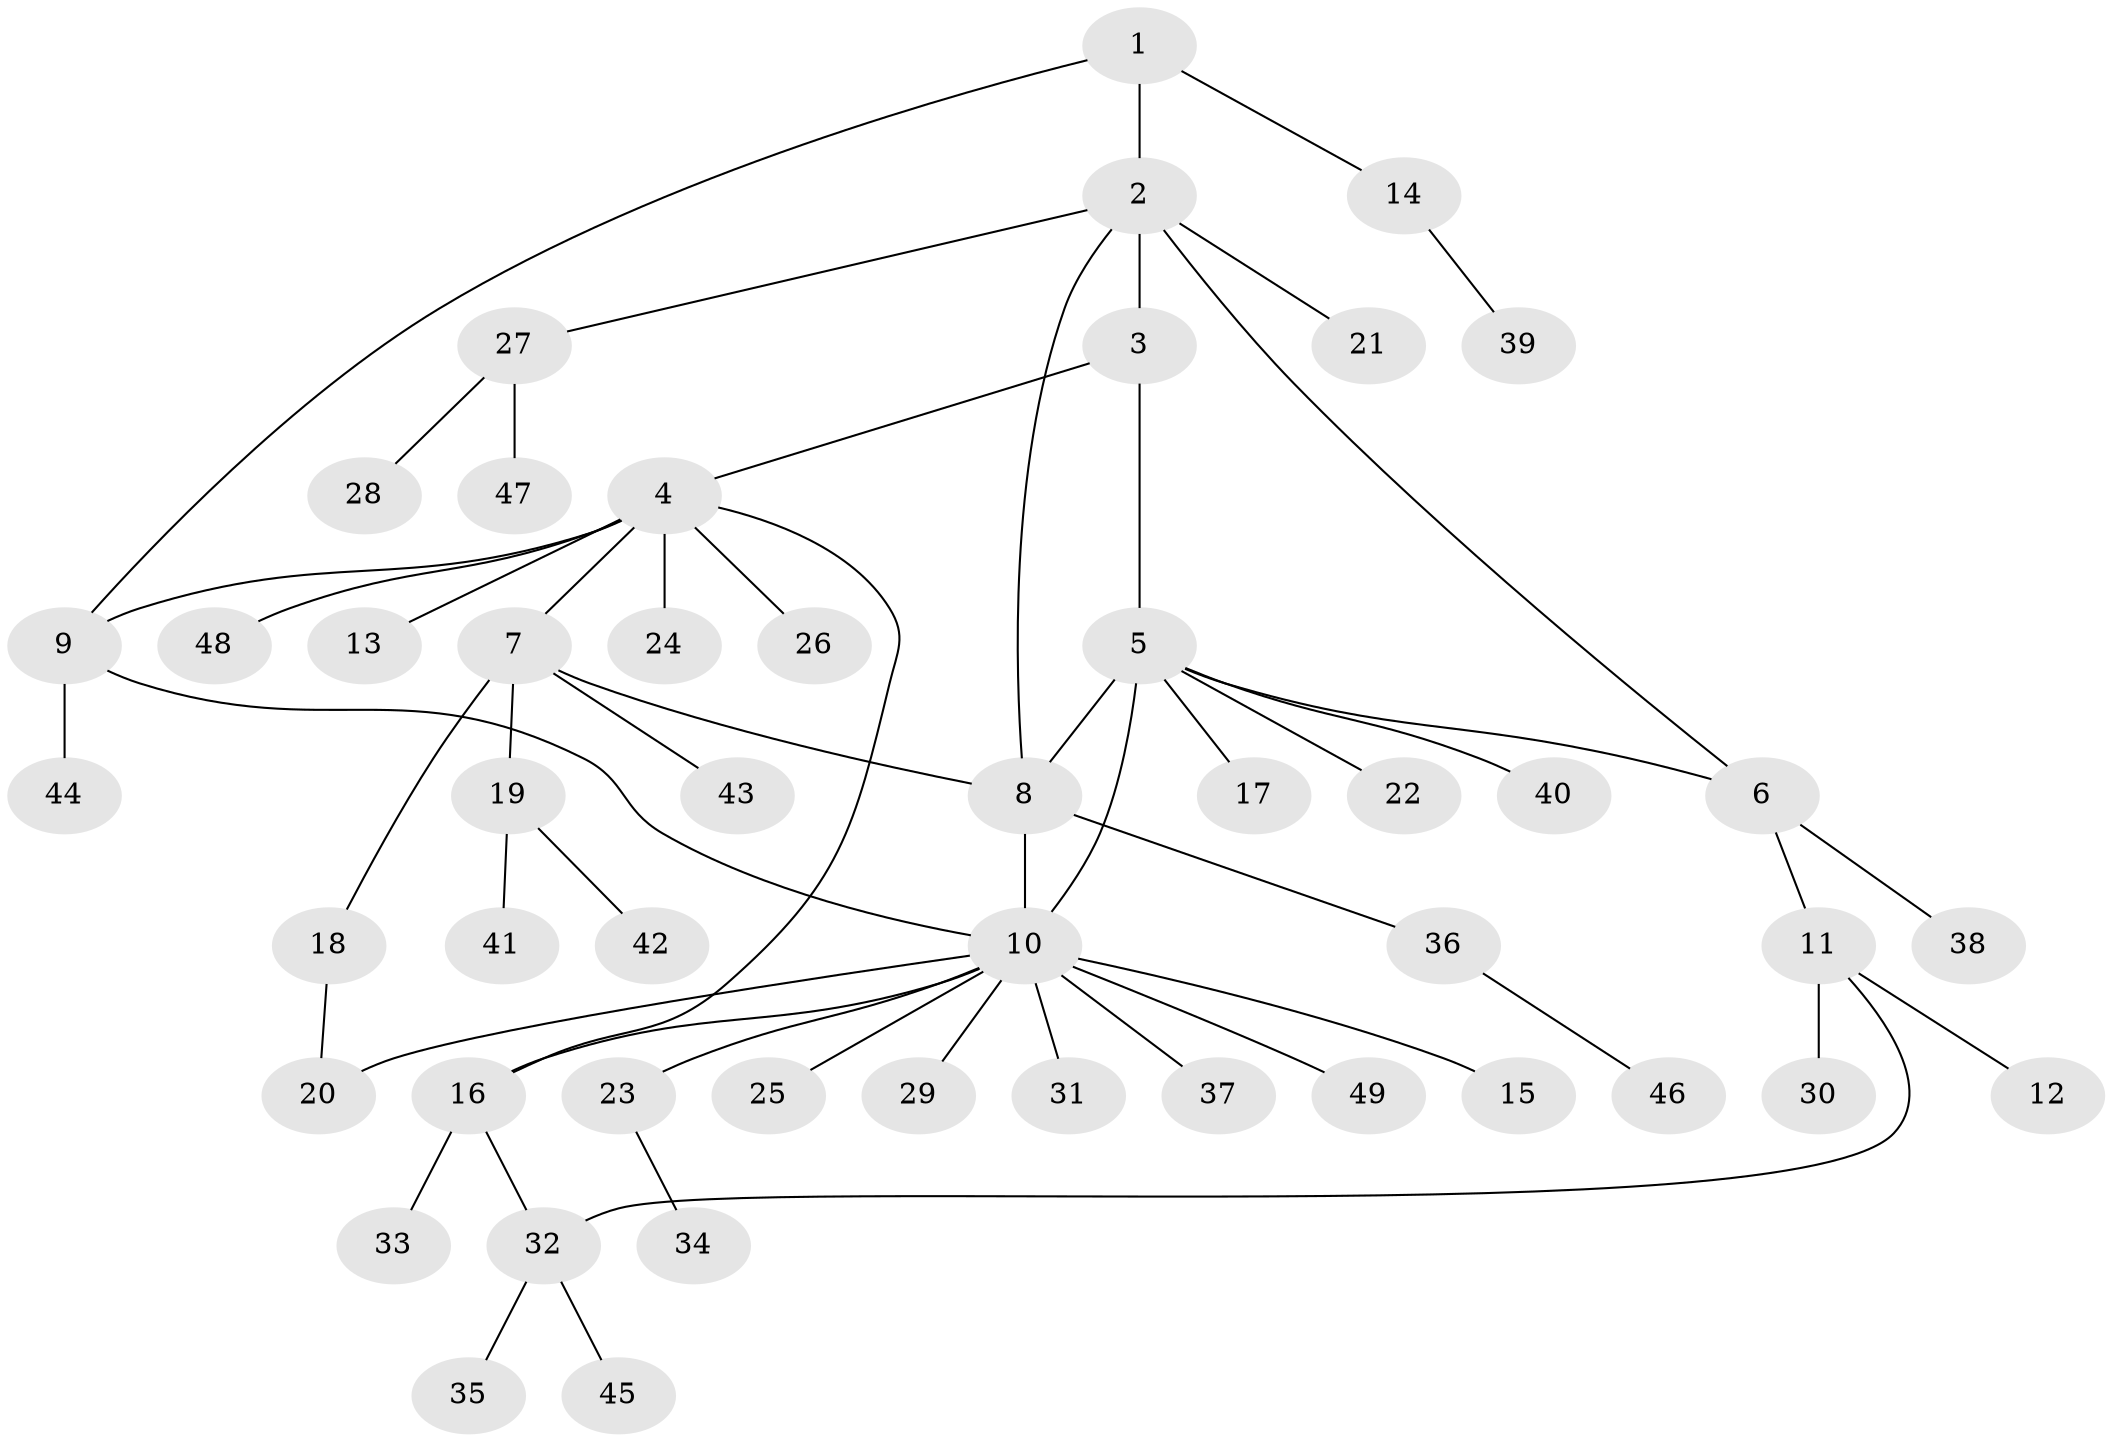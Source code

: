 // coarse degree distribution, {3: 0.17142857142857143, 7: 0.05714285714285714, 6: 0.05714285714285714, 5: 0.02857142857142857, 12: 0.02857142857142857, 1: 0.6, 2: 0.05714285714285714}
// Generated by graph-tools (version 1.1) at 2025/42/03/06/25 10:42:08]
// undirected, 49 vertices, 57 edges
graph export_dot {
graph [start="1"]
  node [color=gray90,style=filled];
  1;
  2;
  3;
  4;
  5;
  6;
  7;
  8;
  9;
  10;
  11;
  12;
  13;
  14;
  15;
  16;
  17;
  18;
  19;
  20;
  21;
  22;
  23;
  24;
  25;
  26;
  27;
  28;
  29;
  30;
  31;
  32;
  33;
  34;
  35;
  36;
  37;
  38;
  39;
  40;
  41;
  42;
  43;
  44;
  45;
  46;
  47;
  48;
  49;
  1 -- 2;
  1 -- 9;
  1 -- 14;
  2 -- 3;
  2 -- 6;
  2 -- 8;
  2 -- 21;
  2 -- 27;
  3 -- 4;
  3 -- 5;
  4 -- 7;
  4 -- 9;
  4 -- 13;
  4 -- 16;
  4 -- 24;
  4 -- 26;
  4 -- 48;
  5 -- 6;
  5 -- 8;
  5 -- 10;
  5 -- 17;
  5 -- 22;
  5 -- 40;
  6 -- 11;
  6 -- 38;
  7 -- 8;
  7 -- 18;
  7 -- 19;
  7 -- 43;
  8 -- 10;
  8 -- 36;
  9 -- 10;
  9 -- 44;
  10 -- 15;
  10 -- 16;
  10 -- 20;
  10 -- 23;
  10 -- 25;
  10 -- 29;
  10 -- 31;
  10 -- 37;
  10 -- 49;
  11 -- 12;
  11 -- 30;
  11 -- 32;
  14 -- 39;
  16 -- 32;
  16 -- 33;
  18 -- 20;
  19 -- 41;
  19 -- 42;
  23 -- 34;
  27 -- 28;
  27 -- 47;
  32 -- 35;
  32 -- 45;
  36 -- 46;
}
